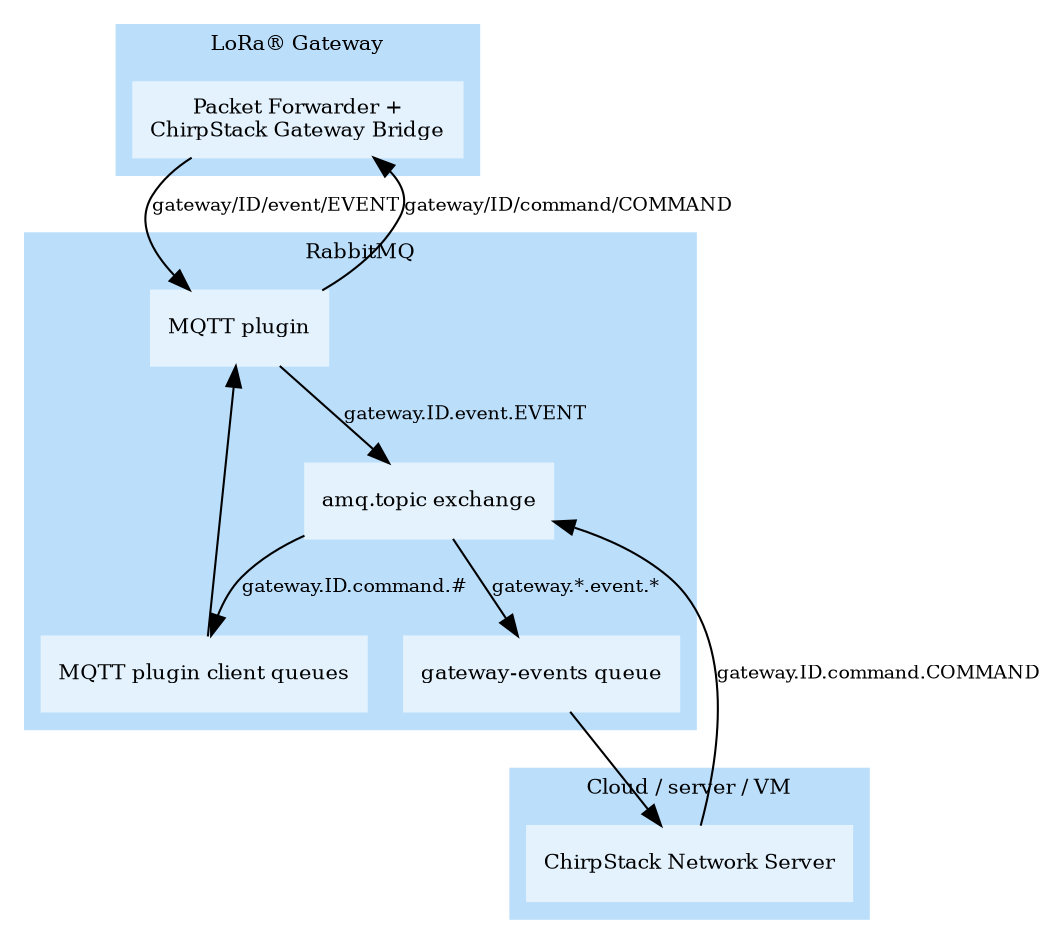 digraph G {
	fontsize=10;
	style=filled;
	color="#bbdefb";
	node [shape=record, style=filled, color="#e3f2fd", fontsize=10];
	edge [fontsize=9];

	subgraph cluster_0 {
		label="LoRa&reg; Gateway";

		"chirpstack-gateway-bridge" [label="Packet Forwarder +\nChirpStack Gateway Bridge"];
	}

	subgraph cluster_1 {
		label="RabbitMQ";

		"rabbitmq-mqtt-plugin" [label="MQTT plugin"];
		"rabbitmq-amq-topic" [label="amq.topic exchange"];
		"rabbitmq-gateway-events-queue" [label="gateway-events queue"];
		"rabbitmq-mqtt-plugin-queue" [label="MQTT plugin client queues"];

		"rabbitmq-mqtt-plugin" -> "rabbitmq-amq-topic" [label="gateway.ID.event.EVENT"];
		"rabbitmq-amq-topic" -> "rabbitmq-gateway-events-queue" [label="gateway.*.event.*"];
		"rabbitmq-amq-topic" -> "rabbitmq-mqtt-plugin-queue" [label="gateway.ID.command.#"];
		"rabbitmq-mqtt-plugin-queue" -> "rabbitmq-mqtt-plugin";
	}

	subgraph cluster_2 {
		label="Cloud / server / VM";

		"chirpstack-network-server" [label="ChirpStack Network Server"];
	}

	"chirpstack-gateway-bridge" -> "rabbitmq-mqtt-plugin" [label="gateway/ID/event/EVENT"];
	"rabbitmq-mqtt-plugin" -> "chirpstack-gateway-bridge" [label="gateway/ID/command/COMMAND"];

	"rabbitmq-gateway-events-queue" -> "chirpstack-network-server";
	"chirpstack-network-server" -> "rabbitmq-amq-topic" [label="gateway.ID.command.COMMAND"];
}
